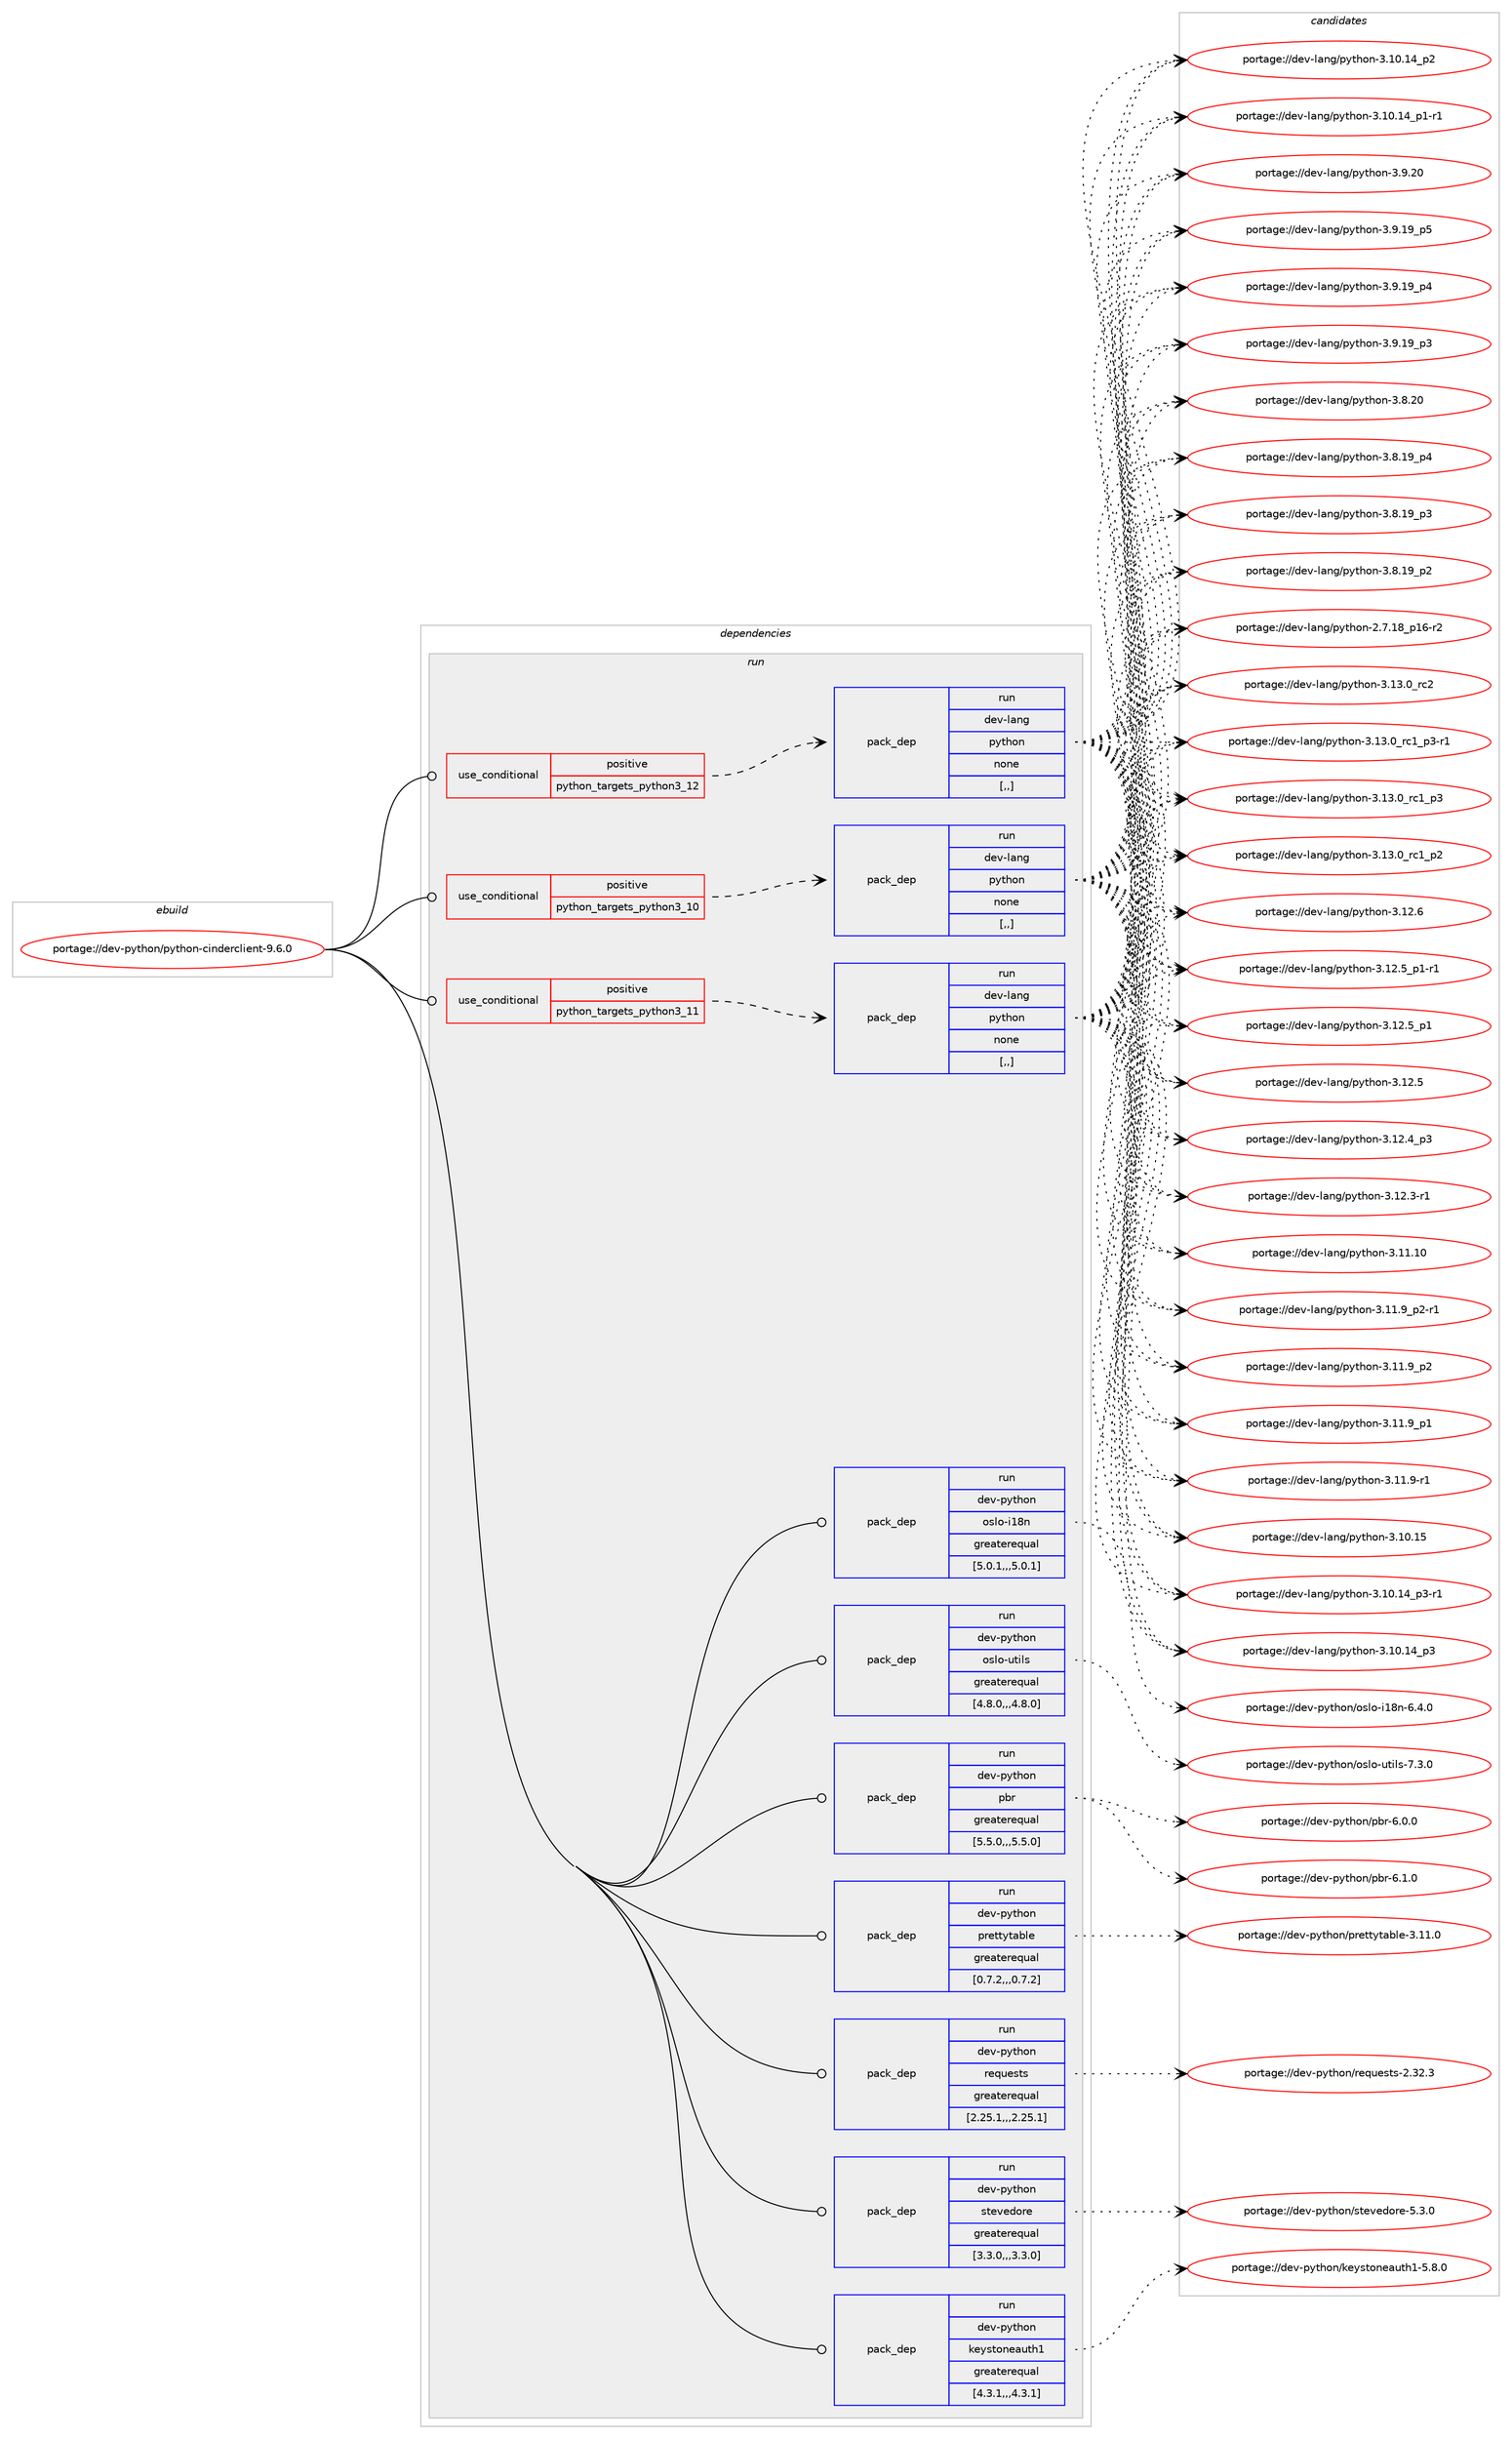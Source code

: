 digraph prolog {

# *************
# Graph options
# *************

newrank=true;
concentrate=true;
compound=true;
graph [rankdir=LR,fontname=Helvetica,fontsize=10,ranksep=1.5];#, ranksep=2.5, nodesep=0.2];
edge  [arrowhead=vee];
node  [fontname=Helvetica,fontsize=10];

# **********
# The ebuild
# **********

subgraph cluster_leftcol {
color=gray;
label=<<i>ebuild</i>>;
id [label="portage://dev-python/python-cinderclient-9.6.0", color=red, width=4, href="../dev-python/python-cinderclient-9.6.0.svg"];
}

# ****************
# The dependencies
# ****************

subgraph cluster_midcol {
color=gray;
label=<<i>dependencies</i>>;
subgraph cluster_compile {
fillcolor="#eeeeee";
style=filled;
label=<<i>compile</i>>;
}
subgraph cluster_compileandrun {
fillcolor="#eeeeee";
style=filled;
label=<<i>compile and run</i>>;
}
subgraph cluster_run {
fillcolor="#eeeeee";
style=filled;
label=<<i>run</i>>;
subgraph cond168788 {
dependency654959 [label=<<TABLE BORDER="0" CELLBORDER="1" CELLSPACING="0" CELLPADDING="4"><TR><TD ROWSPAN="3" CELLPADDING="10">use_conditional</TD></TR><TR><TD>positive</TD></TR><TR><TD>python_targets_python3_10</TD></TR></TABLE>>, shape=none, color=red];
subgraph pack481313 {
dependency654960 [label=<<TABLE BORDER="0" CELLBORDER="1" CELLSPACING="0" CELLPADDING="4" WIDTH="220"><TR><TD ROWSPAN="6" CELLPADDING="30">pack_dep</TD></TR><TR><TD WIDTH="110">run</TD></TR><TR><TD>dev-lang</TD></TR><TR><TD>python</TD></TR><TR><TD>none</TD></TR><TR><TD>[,,]</TD></TR></TABLE>>, shape=none, color=blue];
}
dependency654959:e -> dependency654960:w [weight=20,style="dashed",arrowhead="vee"];
}
id:e -> dependency654959:w [weight=20,style="solid",arrowhead="odot"];
subgraph cond168789 {
dependency654961 [label=<<TABLE BORDER="0" CELLBORDER="1" CELLSPACING="0" CELLPADDING="4"><TR><TD ROWSPAN="3" CELLPADDING="10">use_conditional</TD></TR><TR><TD>positive</TD></TR><TR><TD>python_targets_python3_11</TD></TR></TABLE>>, shape=none, color=red];
subgraph pack481314 {
dependency654962 [label=<<TABLE BORDER="0" CELLBORDER="1" CELLSPACING="0" CELLPADDING="4" WIDTH="220"><TR><TD ROWSPAN="6" CELLPADDING="30">pack_dep</TD></TR><TR><TD WIDTH="110">run</TD></TR><TR><TD>dev-lang</TD></TR><TR><TD>python</TD></TR><TR><TD>none</TD></TR><TR><TD>[,,]</TD></TR></TABLE>>, shape=none, color=blue];
}
dependency654961:e -> dependency654962:w [weight=20,style="dashed",arrowhead="vee"];
}
id:e -> dependency654961:w [weight=20,style="solid",arrowhead="odot"];
subgraph cond168790 {
dependency654963 [label=<<TABLE BORDER="0" CELLBORDER="1" CELLSPACING="0" CELLPADDING="4"><TR><TD ROWSPAN="3" CELLPADDING="10">use_conditional</TD></TR><TR><TD>positive</TD></TR><TR><TD>python_targets_python3_12</TD></TR></TABLE>>, shape=none, color=red];
subgraph pack481315 {
dependency654964 [label=<<TABLE BORDER="0" CELLBORDER="1" CELLSPACING="0" CELLPADDING="4" WIDTH="220"><TR><TD ROWSPAN="6" CELLPADDING="30">pack_dep</TD></TR><TR><TD WIDTH="110">run</TD></TR><TR><TD>dev-lang</TD></TR><TR><TD>python</TD></TR><TR><TD>none</TD></TR><TR><TD>[,,]</TD></TR></TABLE>>, shape=none, color=blue];
}
dependency654963:e -> dependency654964:w [weight=20,style="dashed",arrowhead="vee"];
}
id:e -> dependency654963:w [weight=20,style="solid",arrowhead="odot"];
subgraph pack481316 {
dependency654965 [label=<<TABLE BORDER="0" CELLBORDER="1" CELLSPACING="0" CELLPADDING="4" WIDTH="220"><TR><TD ROWSPAN="6" CELLPADDING="30">pack_dep</TD></TR><TR><TD WIDTH="110">run</TD></TR><TR><TD>dev-python</TD></TR><TR><TD>keystoneauth1</TD></TR><TR><TD>greaterequal</TD></TR><TR><TD>[4.3.1,,,4.3.1]</TD></TR></TABLE>>, shape=none, color=blue];
}
id:e -> dependency654965:w [weight=20,style="solid",arrowhead="odot"];
subgraph pack481317 {
dependency654966 [label=<<TABLE BORDER="0" CELLBORDER="1" CELLSPACING="0" CELLPADDING="4" WIDTH="220"><TR><TD ROWSPAN="6" CELLPADDING="30">pack_dep</TD></TR><TR><TD WIDTH="110">run</TD></TR><TR><TD>dev-python</TD></TR><TR><TD>oslo-i18n</TD></TR><TR><TD>greaterequal</TD></TR><TR><TD>[5.0.1,,,5.0.1]</TD></TR></TABLE>>, shape=none, color=blue];
}
id:e -> dependency654966:w [weight=20,style="solid",arrowhead="odot"];
subgraph pack481318 {
dependency654967 [label=<<TABLE BORDER="0" CELLBORDER="1" CELLSPACING="0" CELLPADDING="4" WIDTH="220"><TR><TD ROWSPAN="6" CELLPADDING="30">pack_dep</TD></TR><TR><TD WIDTH="110">run</TD></TR><TR><TD>dev-python</TD></TR><TR><TD>oslo-utils</TD></TR><TR><TD>greaterequal</TD></TR><TR><TD>[4.8.0,,,4.8.0]</TD></TR></TABLE>>, shape=none, color=blue];
}
id:e -> dependency654967:w [weight=20,style="solid",arrowhead="odot"];
subgraph pack481319 {
dependency654968 [label=<<TABLE BORDER="0" CELLBORDER="1" CELLSPACING="0" CELLPADDING="4" WIDTH="220"><TR><TD ROWSPAN="6" CELLPADDING="30">pack_dep</TD></TR><TR><TD WIDTH="110">run</TD></TR><TR><TD>dev-python</TD></TR><TR><TD>pbr</TD></TR><TR><TD>greaterequal</TD></TR><TR><TD>[5.5.0,,,5.5.0]</TD></TR></TABLE>>, shape=none, color=blue];
}
id:e -> dependency654968:w [weight=20,style="solid",arrowhead="odot"];
subgraph pack481320 {
dependency654969 [label=<<TABLE BORDER="0" CELLBORDER="1" CELLSPACING="0" CELLPADDING="4" WIDTH="220"><TR><TD ROWSPAN="6" CELLPADDING="30">pack_dep</TD></TR><TR><TD WIDTH="110">run</TD></TR><TR><TD>dev-python</TD></TR><TR><TD>prettytable</TD></TR><TR><TD>greaterequal</TD></TR><TR><TD>[0.7.2,,,0.7.2]</TD></TR></TABLE>>, shape=none, color=blue];
}
id:e -> dependency654969:w [weight=20,style="solid",arrowhead="odot"];
subgraph pack481321 {
dependency654970 [label=<<TABLE BORDER="0" CELLBORDER="1" CELLSPACING="0" CELLPADDING="4" WIDTH="220"><TR><TD ROWSPAN="6" CELLPADDING="30">pack_dep</TD></TR><TR><TD WIDTH="110">run</TD></TR><TR><TD>dev-python</TD></TR><TR><TD>requests</TD></TR><TR><TD>greaterequal</TD></TR><TR><TD>[2.25.1,,,2.25.1]</TD></TR></TABLE>>, shape=none, color=blue];
}
id:e -> dependency654970:w [weight=20,style="solid",arrowhead="odot"];
subgraph pack481322 {
dependency654971 [label=<<TABLE BORDER="0" CELLBORDER="1" CELLSPACING="0" CELLPADDING="4" WIDTH="220"><TR><TD ROWSPAN="6" CELLPADDING="30">pack_dep</TD></TR><TR><TD WIDTH="110">run</TD></TR><TR><TD>dev-python</TD></TR><TR><TD>stevedore</TD></TR><TR><TD>greaterequal</TD></TR><TR><TD>[3.3.0,,,3.3.0]</TD></TR></TABLE>>, shape=none, color=blue];
}
id:e -> dependency654971:w [weight=20,style="solid",arrowhead="odot"];
}
}

# **************
# The candidates
# **************

subgraph cluster_choices {
rank=same;
color=gray;
label=<<i>candidates</i>>;

subgraph choice481313 {
color=black;
nodesep=1;
choice10010111845108971101034711212111610411111045514649514648951149950 [label="portage://dev-lang/python-3.13.0_rc2", color=red, width=4,href="../dev-lang/python-3.13.0_rc2.svg"];
choice1001011184510897110103471121211161041111104551464951464895114994995112514511449 [label="portage://dev-lang/python-3.13.0_rc1_p3-r1", color=red, width=4,href="../dev-lang/python-3.13.0_rc1_p3-r1.svg"];
choice100101118451089711010347112121116104111110455146495146489511499499511251 [label="portage://dev-lang/python-3.13.0_rc1_p3", color=red, width=4,href="../dev-lang/python-3.13.0_rc1_p3.svg"];
choice100101118451089711010347112121116104111110455146495146489511499499511250 [label="portage://dev-lang/python-3.13.0_rc1_p2", color=red, width=4,href="../dev-lang/python-3.13.0_rc1_p2.svg"];
choice10010111845108971101034711212111610411111045514649504654 [label="portage://dev-lang/python-3.12.6", color=red, width=4,href="../dev-lang/python-3.12.6.svg"];
choice1001011184510897110103471121211161041111104551464950465395112494511449 [label="portage://dev-lang/python-3.12.5_p1-r1", color=red, width=4,href="../dev-lang/python-3.12.5_p1-r1.svg"];
choice100101118451089711010347112121116104111110455146495046539511249 [label="portage://dev-lang/python-3.12.5_p1", color=red, width=4,href="../dev-lang/python-3.12.5_p1.svg"];
choice10010111845108971101034711212111610411111045514649504653 [label="portage://dev-lang/python-3.12.5", color=red, width=4,href="../dev-lang/python-3.12.5.svg"];
choice100101118451089711010347112121116104111110455146495046529511251 [label="portage://dev-lang/python-3.12.4_p3", color=red, width=4,href="../dev-lang/python-3.12.4_p3.svg"];
choice100101118451089711010347112121116104111110455146495046514511449 [label="portage://dev-lang/python-3.12.3-r1", color=red, width=4,href="../dev-lang/python-3.12.3-r1.svg"];
choice1001011184510897110103471121211161041111104551464949464948 [label="portage://dev-lang/python-3.11.10", color=red, width=4,href="../dev-lang/python-3.11.10.svg"];
choice1001011184510897110103471121211161041111104551464949465795112504511449 [label="portage://dev-lang/python-3.11.9_p2-r1", color=red, width=4,href="../dev-lang/python-3.11.9_p2-r1.svg"];
choice100101118451089711010347112121116104111110455146494946579511250 [label="portage://dev-lang/python-3.11.9_p2", color=red, width=4,href="../dev-lang/python-3.11.9_p2.svg"];
choice100101118451089711010347112121116104111110455146494946579511249 [label="portage://dev-lang/python-3.11.9_p1", color=red, width=4,href="../dev-lang/python-3.11.9_p1.svg"];
choice100101118451089711010347112121116104111110455146494946574511449 [label="portage://dev-lang/python-3.11.9-r1", color=red, width=4,href="../dev-lang/python-3.11.9-r1.svg"];
choice1001011184510897110103471121211161041111104551464948464953 [label="portage://dev-lang/python-3.10.15", color=red, width=4,href="../dev-lang/python-3.10.15.svg"];
choice100101118451089711010347112121116104111110455146494846495295112514511449 [label="portage://dev-lang/python-3.10.14_p3-r1", color=red, width=4,href="../dev-lang/python-3.10.14_p3-r1.svg"];
choice10010111845108971101034711212111610411111045514649484649529511251 [label="portage://dev-lang/python-3.10.14_p3", color=red, width=4,href="../dev-lang/python-3.10.14_p3.svg"];
choice10010111845108971101034711212111610411111045514649484649529511250 [label="portage://dev-lang/python-3.10.14_p2", color=red, width=4,href="../dev-lang/python-3.10.14_p2.svg"];
choice100101118451089711010347112121116104111110455146494846495295112494511449 [label="portage://dev-lang/python-3.10.14_p1-r1", color=red, width=4,href="../dev-lang/python-3.10.14_p1-r1.svg"];
choice10010111845108971101034711212111610411111045514657465048 [label="portage://dev-lang/python-3.9.20", color=red, width=4,href="../dev-lang/python-3.9.20.svg"];
choice100101118451089711010347112121116104111110455146574649579511253 [label="portage://dev-lang/python-3.9.19_p5", color=red, width=4,href="../dev-lang/python-3.9.19_p5.svg"];
choice100101118451089711010347112121116104111110455146574649579511252 [label="portage://dev-lang/python-3.9.19_p4", color=red, width=4,href="../dev-lang/python-3.9.19_p4.svg"];
choice100101118451089711010347112121116104111110455146574649579511251 [label="portage://dev-lang/python-3.9.19_p3", color=red, width=4,href="../dev-lang/python-3.9.19_p3.svg"];
choice10010111845108971101034711212111610411111045514656465048 [label="portage://dev-lang/python-3.8.20", color=red, width=4,href="../dev-lang/python-3.8.20.svg"];
choice100101118451089711010347112121116104111110455146564649579511252 [label="portage://dev-lang/python-3.8.19_p4", color=red, width=4,href="../dev-lang/python-3.8.19_p4.svg"];
choice100101118451089711010347112121116104111110455146564649579511251 [label="portage://dev-lang/python-3.8.19_p3", color=red, width=4,href="../dev-lang/python-3.8.19_p3.svg"];
choice100101118451089711010347112121116104111110455146564649579511250 [label="portage://dev-lang/python-3.8.19_p2", color=red, width=4,href="../dev-lang/python-3.8.19_p2.svg"];
choice100101118451089711010347112121116104111110455046554649569511249544511450 [label="portage://dev-lang/python-2.7.18_p16-r2", color=red, width=4,href="../dev-lang/python-2.7.18_p16-r2.svg"];
dependency654960:e -> choice10010111845108971101034711212111610411111045514649514648951149950:w [style=dotted,weight="100"];
dependency654960:e -> choice1001011184510897110103471121211161041111104551464951464895114994995112514511449:w [style=dotted,weight="100"];
dependency654960:e -> choice100101118451089711010347112121116104111110455146495146489511499499511251:w [style=dotted,weight="100"];
dependency654960:e -> choice100101118451089711010347112121116104111110455146495146489511499499511250:w [style=dotted,weight="100"];
dependency654960:e -> choice10010111845108971101034711212111610411111045514649504654:w [style=dotted,weight="100"];
dependency654960:e -> choice1001011184510897110103471121211161041111104551464950465395112494511449:w [style=dotted,weight="100"];
dependency654960:e -> choice100101118451089711010347112121116104111110455146495046539511249:w [style=dotted,weight="100"];
dependency654960:e -> choice10010111845108971101034711212111610411111045514649504653:w [style=dotted,weight="100"];
dependency654960:e -> choice100101118451089711010347112121116104111110455146495046529511251:w [style=dotted,weight="100"];
dependency654960:e -> choice100101118451089711010347112121116104111110455146495046514511449:w [style=dotted,weight="100"];
dependency654960:e -> choice1001011184510897110103471121211161041111104551464949464948:w [style=dotted,weight="100"];
dependency654960:e -> choice1001011184510897110103471121211161041111104551464949465795112504511449:w [style=dotted,weight="100"];
dependency654960:e -> choice100101118451089711010347112121116104111110455146494946579511250:w [style=dotted,weight="100"];
dependency654960:e -> choice100101118451089711010347112121116104111110455146494946579511249:w [style=dotted,weight="100"];
dependency654960:e -> choice100101118451089711010347112121116104111110455146494946574511449:w [style=dotted,weight="100"];
dependency654960:e -> choice1001011184510897110103471121211161041111104551464948464953:w [style=dotted,weight="100"];
dependency654960:e -> choice100101118451089711010347112121116104111110455146494846495295112514511449:w [style=dotted,weight="100"];
dependency654960:e -> choice10010111845108971101034711212111610411111045514649484649529511251:w [style=dotted,weight="100"];
dependency654960:e -> choice10010111845108971101034711212111610411111045514649484649529511250:w [style=dotted,weight="100"];
dependency654960:e -> choice100101118451089711010347112121116104111110455146494846495295112494511449:w [style=dotted,weight="100"];
dependency654960:e -> choice10010111845108971101034711212111610411111045514657465048:w [style=dotted,weight="100"];
dependency654960:e -> choice100101118451089711010347112121116104111110455146574649579511253:w [style=dotted,weight="100"];
dependency654960:e -> choice100101118451089711010347112121116104111110455146574649579511252:w [style=dotted,weight="100"];
dependency654960:e -> choice100101118451089711010347112121116104111110455146574649579511251:w [style=dotted,weight="100"];
dependency654960:e -> choice10010111845108971101034711212111610411111045514656465048:w [style=dotted,weight="100"];
dependency654960:e -> choice100101118451089711010347112121116104111110455146564649579511252:w [style=dotted,weight="100"];
dependency654960:e -> choice100101118451089711010347112121116104111110455146564649579511251:w [style=dotted,weight="100"];
dependency654960:e -> choice100101118451089711010347112121116104111110455146564649579511250:w [style=dotted,weight="100"];
dependency654960:e -> choice100101118451089711010347112121116104111110455046554649569511249544511450:w [style=dotted,weight="100"];
}
subgraph choice481314 {
color=black;
nodesep=1;
choice10010111845108971101034711212111610411111045514649514648951149950 [label="portage://dev-lang/python-3.13.0_rc2", color=red, width=4,href="../dev-lang/python-3.13.0_rc2.svg"];
choice1001011184510897110103471121211161041111104551464951464895114994995112514511449 [label="portage://dev-lang/python-3.13.0_rc1_p3-r1", color=red, width=4,href="../dev-lang/python-3.13.0_rc1_p3-r1.svg"];
choice100101118451089711010347112121116104111110455146495146489511499499511251 [label="portage://dev-lang/python-3.13.0_rc1_p3", color=red, width=4,href="../dev-lang/python-3.13.0_rc1_p3.svg"];
choice100101118451089711010347112121116104111110455146495146489511499499511250 [label="portage://dev-lang/python-3.13.0_rc1_p2", color=red, width=4,href="../dev-lang/python-3.13.0_rc1_p2.svg"];
choice10010111845108971101034711212111610411111045514649504654 [label="portage://dev-lang/python-3.12.6", color=red, width=4,href="../dev-lang/python-3.12.6.svg"];
choice1001011184510897110103471121211161041111104551464950465395112494511449 [label="portage://dev-lang/python-3.12.5_p1-r1", color=red, width=4,href="../dev-lang/python-3.12.5_p1-r1.svg"];
choice100101118451089711010347112121116104111110455146495046539511249 [label="portage://dev-lang/python-3.12.5_p1", color=red, width=4,href="../dev-lang/python-3.12.5_p1.svg"];
choice10010111845108971101034711212111610411111045514649504653 [label="portage://dev-lang/python-3.12.5", color=red, width=4,href="../dev-lang/python-3.12.5.svg"];
choice100101118451089711010347112121116104111110455146495046529511251 [label="portage://dev-lang/python-3.12.4_p3", color=red, width=4,href="../dev-lang/python-3.12.4_p3.svg"];
choice100101118451089711010347112121116104111110455146495046514511449 [label="portage://dev-lang/python-3.12.3-r1", color=red, width=4,href="../dev-lang/python-3.12.3-r1.svg"];
choice1001011184510897110103471121211161041111104551464949464948 [label="portage://dev-lang/python-3.11.10", color=red, width=4,href="../dev-lang/python-3.11.10.svg"];
choice1001011184510897110103471121211161041111104551464949465795112504511449 [label="portage://dev-lang/python-3.11.9_p2-r1", color=red, width=4,href="../dev-lang/python-3.11.9_p2-r1.svg"];
choice100101118451089711010347112121116104111110455146494946579511250 [label="portage://dev-lang/python-3.11.9_p2", color=red, width=4,href="../dev-lang/python-3.11.9_p2.svg"];
choice100101118451089711010347112121116104111110455146494946579511249 [label="portage://dev-lang/python-3.11.9_p1", color=red, width=4,href="../dev-lang/python-3.11.9_p1.svg"];
choice100101118451089711010347112121116104111110455146494946574511449 [label="portage://dev-lang/python-3.11.9-r1", color=red, width=4,href="../dev-lang/python-3.11.9-r1.svg"];
choice1001011184510897110103471121211161041111104551464948464953 [label="portage://dev-lang/python-3.10.15", color=red, width=4,href="../dev-lang/python-3.10.15.svg"];
choice100101118451089711010347112121116104111110455146494846495295112514511449 [label="portage://dev-lang/python-3.10.14_p3-r1", color=red, width=4,href="../dev-lang/python-3.10.14_p3-r1.svg"];
choice10010111845108971101034711212111610411111045514649484649529511251 [label="portage://dev-lang/python-3.10.14_p3", color=red, width=4,href="../dev-lang/python-3.10.14_p3.svg"];
choice10010111845108971101034711212111610411111045514649484649529511250 [label="portage://dev-lang/python-3.10.14_p2", color=red, width=4,href="../dev-lang/python-3.10.14_p2.svg"];
choice100101118451089711010347112121116104111110455146494846495295112494511449 [label="portage://dev-lang/python-3.10.14_p1-r1", color=red, width=4,href="../dev-lang/python-3.10.14_p1-r1.svg"];
choice10010111845108971101034711212111610411111045514657465048 [label="portage://dev-lang/python-3.9.20", color=red, width=4,href="../dev-lang/python-3.9.20.svg"];
choice100101118451089711010347112121116104111110455146574649579511253 [label="portage://dev-lang/python-3.9.19_p5", color=red, width=4,href="../dev-lang/python-3.9.19_p5.svg"];
choice100101118451089711010347112121116104111110455146574649579511252 [label="portage://dev-lang/python-3.9.19_p4", color=red, width=4,href="../dev-lang/python-3.9.19_p4.svg"];
choice100101118451089711010347112121116104111110455146574649579511251 [label="portage://dev-lang/python-3.9.19_p3", color=red, width=4,href="../dev-lang/python-3.9.19_p3.svg"];
choice10010111845108971101034711212111610411111045514656465048 [label="portage://dev-lang/python-3.8.20", color=red, width=4,href="../dev-lang/python-3.8.20.svg"];
choice100101118451089711010347112121116104111110455146564649579511252 [label="portage://dev-lang/python-3.8.19_p4", color=red, width=4,href="../dev-lang/python-3.8.19_p4.svg"];
choice100101118451089711010347112121116104111110455146564649579511251 [label="portage://dev-lang/python-3.8.19_p3", color=red, width=4,href="../dev-lang/python-3.8.19_p3.svg"];
choice100101118451089711010347112121116104111110455146564649579511250 [label="portage://dev-lang/python-3.8.19_p2", color=red, width=4,href="../dev-lang/python-3.8.19_p2.svg"];
choice100101118451089711010347112121116104111110455046554649569511249544511450 [label="portage://dev-lang/python-2.7.18_p16-r2", color=red, width=4,href="../dev-lang/python-2.7.18_p16-r2.svg"];
dependency654962:e -> choice10010111845108971101034711212111610411111045514649514648951149950:w [style=dotted,weight="100"];
dependency654962:e -> choice1001011184510897110103471121211161041111104551464951464895114994995112514511449:w [style=dotted,weight="100"];
dependency654962:e -> choice100101118451089711010347112121116104111110455146495146489511499499511251:w [style=dotted,weight="100"];
dependency654962:e -> choice100101118451089711010347112121116104111110455146495146489511499499511250:w [style=dotted,weight="100"];
dependency654962:e -> choice10010111845108971101034711212111610411111045514649504654:w [style=dotted,weight="100"];
dependency654962:e -> choice1001011184510897110103471121211161041111104551464950465395112494511449:w [style=dotted,weight="100"];
dependency654962:e -> choice100101118451089711010347112121116104111110455146495046539511249:w [style=dotted,weight="100"];
dependency654962:e -> choice10010111845108971101034711212111610411111045514649504653:w [style=dotted,weight="100"];
dependency654962:e -> choice100101118451089711010347112121116104111110455146495046529511251:w [style=dotted,weight="100"];
dependency654962:e -> choice100101118451089711010347112121116104111110455146495046514511449:w [style=dotted,weight="100"];
dependency654962:e -> choice1001011184510897110103471121211161041111104551464949464948:w [style=dotted,weight="100"];
dependency654962:e -> choice1001011184510897110103471121211161041111104551464949465795112504511449:w [style=dotted,weight="100"];
dependency654962:e -> choice100101118451089711010347112121116104111110455146494946579511250:w [style=dotted,weight="100"];
dependency654962:e -> choice100101118451089711010347112121116104111110455146494946579511249:w [style=dotted,weight="100"];
dependency654962:e -> choice100101118451089711010347112121116104111110455146494946574511449:w [style=dotted,weight="100"];
dependency654962:e -> choice1001011184510897110103471121211161041111104551464948464953:w [style=dotted,weight="100"];
dependency654962:e -> choice100101118451089711010347112121116104111110455146494846495295112514511449:w [style=dotted,weight="100"];
dependency654962:e -> choice10010111845108971101034711212111610411111045514649484649529511251:w [style=dotted,weight="100"];
dependency654962:e -> choice10010111845108971101034711212111610411111045514649484649529511250:w [style=dotted,weight="100"];
dependency654962:e -> choice100101118451089711010347112121116104111110455146494846495295112494511449:w [style=dotted,weight="100"];
dependency654962:e -> choice10010111845108971101034711212111610411111045514657465048:w [style=dotted,weight="100"];
dependency654962:e -> choice100101118451089711010347112121116104111110455146574649579511253:w [style=dotted,weight="100"];
dependency654962:e -> choice100101118451089711010347112121116104111110455146574649579511252:w [style=dotted,weight="100"];
dependency654962:e -> choice100101118451089711010347112121116104111110455146574649579511251:w [style=dotted,weight="100"];
dependency654962:e -> choice10010111845108971101034711212111610411111045514656465048:w [style=dotted,weight="100"];
dependency654962:e -> choice100101118451089711010347112121116104111110455146564649579511252:w [style=dotted,weight="100"];
dependency654962:e -> choice100101118451089711010347112121116104111110455146564649579511251:w [style=dotted,weight="100"];
dependency654962:e -> choice100101118451089711010347112121116104111110455146564649579511250:w [style=dotted,weight="100"];
dependency654962:e -> choice100101118451089711010347112121116104111110455046554649569511249544511450:w [style=dotted,weight="100"];
}
subgraph choice481315 {
color=black;
nodesep=1;
choice10010111845108971101034711212111610411111045514649514648951149950 [label="portage://dev-lang/python-3.13.0_rc2", color=red, width=4,href="../dev-lang/python-3.13.0_rc2.svg"];
choice1001011184510897110103471121211161041111104551464951464895114994995112514511449 [label="portage://dev-lang/python-3.13.0_rc1_p3-r1", color=red, width=4,href="../dev-lang/python-3.13.0_rc1_p3-r1.svg"];
choice100101118451089711010347112121116104111110455146495146489511499499511251 [label="portage://dev-lang/python-3.13.0_rc1_p3", color=red, width=4,href="../dev-lang/python-3.13.0_rc1_p3.svg"];
choice100101118451089711010347112121116104111110455146495146489511499499511250 [label="portage://dev-lang/python-3.13.0_rc1_p2", color=red, width=4,href="../dev-lang/python-3.13.0_rc1_p2.svg"];
choice10010111845108971101034711212111610411111045514649504654 [label="portage://dev-lang/python-3.12.6", color=red, width=4,href="../dev-lang/python-3.12.6.svg"];
choice1001011184510897110103471121211161041111104551464950465395112494511449 [label="portage://dev-lang/python-3.12.5_p1-r1", color=red, width=4,href="../dev-lang/python-3.12.5_p1-r1.svg"];
choice100101118451089711010347112121116104111110455146495046539511249 [label="portage://dev-lang/python-3.12.5_p1", color=red, width=4,href="../dev-lang/python-3.12.5_p1.svg"];
choice10010111845108971101034711212111610411111045514649504653 [label="portage://dev-lang/python-3.12.5", color=red, width=4,href="../dev-lang/python-3.12.5.svg"];
choice100101118451089711010347112121116104111110455146495046529511251 [label="portage://dev-lang/python-3.12.4_p3", color=red, width=4,href="../dev-lang/python-3.12.4_p3.svg"];
choice100101118451089711010347112121116104111110455146495046514511449 [label="portage://dev-lang/python-3.12.3-r1", color=red, width=4,href="../dev-lang/python-3.12.3-r1.svg"];
choice1001011184510897110103471121211161041111104551464949464948 [label="portage://dev-lang/python-3.11.10", color=red, width=4,href="../dev-lang/python-3.11.10.svg"];
choice1001011184510897110103471121211161041111104551464949465795112504511449 [label="portage://dev-lang/python-3.11.9_p2-r1", color=red, width=4,href="../dev-lang/python-3.11.9_p2-r1.svg"];
choice100101118451089711010347112121116104111110455146494946579511250 [label="portage://dev-lang/python-3.11.9_p2", color=red, width=4,href="../dev-lang/python-3.11.9_p2.svg"];
choice100101118451089711010347112121116104111110455146494946579511249 [label="portage://dev-lang/python-3.11.9_p1", color=red, width=4,href="../dev-lang/python-3.11.9_p1.svg"];
choice100101118451089711010347112121116104111110455146494946574511449 [label="portage://dev-lang/python-3.11.9-r1", color=red, width=4,href="../dev-lang/python-3.11.9-r1.svg"];
choice1001011184510897110103471121211161041111104551464948464953 [label="portage://dev-lang/python-3.10.15", color=red, width=4,href="../dev-lang/python-3.10.15.svg"];
choice100101118451089711010347112121116104111110455146494846495295112514511449 [label="portage://dev-lang/python-3.10.14_p3-r1", color=red, width=4,href="../dev-lang/python-3.10.14_p3-r1.svg"];
choice10010111845108971101034711212111610411111045514649484649529511251 [label="portage://dev-lang/python-3.10.14_p3", color=red, width=4,href="../dev-lang/python-3.10.14_p3.svg"];
choice10010111845108971101034711212111610411111045514649484649529511250 [label="portage://dev-lang/python-3.10.14_p2", color=red, width=4,href="../dev-lang/python-3.10.14_p2.svg"];
choice100101118451089711010347112121116104111110455146494846495295112494511449 [label="portage://dev-lang/python-3.10.14_p1-r1", color=red, width=4,href="../dev-lang/python-3.10.14_p1-r1.svg"];
choice10010111845108971101034711212111610411111045514657465048 [label="portage://dev-lang/python-3.9.20", color=red, width=4,href="../dev-lang/python-3.9.20.svg"];
choice100101118451089711010347112121116104111110455146574649579511253 [label="portage://dev-lang/python-3.9.19_p5", color=red, width=4,href="../dev-lang/python-3.9.19_p5.svg"];
choice100101118451089711010347112121116104111110455146574649579511252 [label="portage://dev-lang/python-3.9.19_p4", color=red, width=4,href="../dev-lang/python-3.9.19_p4.svg"];
choice100101118451089711010347112121116104111110455146574649579511251 [label="portage://dev-lang/python-3.9.19_p3", color=red, width=4,href="../dev-lang/python-3.9.19_p3.svg"];
choice10010111845108971101034711212111610411111045514656465048 [label="portage://dev-lang/python-3.8.20", color=red, width=4,href="../dev-lang/python-3.8.20.svg"];
choice100101118451089711010347112121116104111110455146564649579511252 [label="portage://dev-lang/python-3.8.19_p4", color=red, width=4,href="../dev-lang/python-3.8.19_p4.svg"];
choice100101118451089711010347112121116104111110455146564649579511251 [label="portage://dev-lang/python-3.8.19_p3", color=red, width=4,href="../dev-lang/python-3.8.19_p3.svg"];
choice100101118451089711010347112121116104111110455146564649579511250 [label="portage://dev-lang/python-3.8.19_p2", color=red, width=4,href="../dev-lang/python-3.8.19_p2.svg"];
choice100101118451089711010347112121116104111110455046554649569511249544511450 [label="portage://dev-lang/python-2.7.18_p16-r2", color=red, width=4,href="../dev-lang/python-2.7.18_p16-r2.svg"];
dependency654964:e -> choice10010111845108971101034711212111610411111045514649514648951149950:w [style=dotted,weight="100"];
dependency654964:e -> choice1001011184510897110103471121211161041111104551464951464895114994995112514511449:w [style=dotted,weight="100"];
dependency654964:e -> choice100101118451089711010347112121116104111110455146495146489511499499511251:w [style=dotted,weight="100"];
dependency654964:e -> choice100101118451089711010347112121116104111110455146495146489511499499511250:w [style=dotted,weight="100"];
dependency654964:e -> choice10010111845108971101034711212111610411111045514649504654:w [style=dotted,weight="100"];
dependency654964:e -> choice1001011184510897110103471121211161041111104551464950465395112494511449:w [style=dotted,weight="100"];
dependency654964:e -> choice100101118451089711010347112121116104111110455146495046539511249:w [style=dotted,weight="100"];
dependency654964:e -> choice10010111845108971101034711212111610411111045514649504653:w [style=dotted,weight="100"];
dependency654964:e -> choice100101118451089711010347112121116104111110455146495046529511251:w [style=dotted,weight="100"];
dependency654964:e -> choice100101118451089711010347112121116104111110455146495046514511449:w [style=dotted,weight="100"];
dependency654964:e -> choice1001011184510897110103471121211161041111104551464949464948:w [style=dotted,weight="100"];
dependency654964:e -> choice1001011184510897110103471121211161041111104551464949465795112504511449:w [style=dotted,weight="100"];
dependency654964:e -> choice100101118451089711010347112121116104111110455146494946579511250:w [style=dotted,weight="100"];
dependency654964:e -> choice100101118451089711010347112121116104111110455146494946579511249:w [style=dotted,weight="100"];
dependency654964:e -> choice100101118451089711010347112121116104111110455146494946574511449:w [style=dotted,weight="100"];
dependency654964:e -> choice1001011184510897110103471121211161041111104551464948464953:w [style=dotted,weight="100"];
dependency654964:e -> choice100101118451089711010347112121116104111110455146494846495295112514511449:w [style=dotted,weight="100"];
dependency654964:e -> choice10010111845108971101034711212111610411111045514649484649529511251:w [style=dotted,weight="100"];
dependency654964:e -> choice10010111845108971101034711212111610411111045514649484649529511250:w [style=dotted,weight="100"];
dependency654964:e -> choice100101118451089711010347112121116104111110455146494846495295112494511449:w [style=dotted,weight="100"];
dependency654964:e -> choice10010111845108971101034711212111610411111045514657465048:w [style=dotted,weight="100"];
dependency654964:e -> choice100101118451089711010347112121116104111110455146574649579511253:w [style=dotted,weight="100"];
dependency654964:e -> choice100101118451089711010347112121116104111110455146574649579511252:w [style=dotted,weight="100"];
dependency654964:e -> choice100101118451089711010347112121116104111110455146574649579511251:w [style=dotted,weight="100"];
dependency654964:e -> choice10010111845108971101034711212111610411111045514656465048:w [style=dotted,weight="100"];
dependency654964:e -> choice100101118451089711010347112121116104111110455146564649579511252:w [style=dotted,weight="100"];
dependency654964:e -> choice100101118451089711010347112121116104111110455146564649579511251:w [style=dotted,weight="100"];
dependency654964:e -> choice100101118451089711010347112121116104111110455146564649579511250:w [style=dotted,weight="100"];
dependency654964:e -> choice100101118451089711010347112121116104111110455046554649569511249544511450:w [style=dotted,weight="100"];
}
subgraph choice481316 {
color=black;
nodesep=1;
choice10010111845112121116104111110471071011211151161111101019711711610449455346564648 [label="portage://dev-python/keystoneauth1-5.8.0", color=red, width=4,href="../dev-python/keystoneauth1-5.8.0.svg"];
dependency654965:e -> choice10010111845112121116104111110471071011211151161111101019711711610449455346564648:w [style=dotted,weight="100"];
}
subgraph choice481317 {
color=black;
nodesep=1;
choice1001011184511212111610411111047111115108111451054956110455446524648 [label="portage://dev-python/oslo-i18n-6.4.0", color=red, width=4,href="../dev-python/oslo-i18n-6.4.0.svg"];
dependency654966:e -> choice1001011184511212111610411111047111115108111451054956110455446524648:w [style=dotted,weight="100"];
}
subgraph choice481318 {
color=black;
nodesep=1;
choice100101118451121211161041111104711111510811145117116105108115455546514648 [label="portage://dev-python/oslo-utils-7.3.0", color=red, width=4,href="../dev-python/oslo-utils-7.3.0.svg"];
dependency654967:e -> choice100101118451121211161041111104711111510811145117116105108115455546514648:w [style=dotted,weight="100"];
}
subgraph choice481319 {
color=black;
nodesep=1;
choice100101118451121211161041111104711298114455446494648 [label="portage://dev-python/pbr-6.1.0", color=red, width=4,href="../dev-python/pbr-6.1.0.svg"];
choice100101118451121211161041111104711298114455446484648 [label="portage://dev-python/pbr-6.0.0", color=red, width=4,href="../dev-python/pbr-6.0.0.svg"];
dependency654968:e -> choice100101118451121211161041111104711298114455446494648:w [style=dotted,weight="100"];
dependency654968:e -> choice100101118451121211161041111104711298114455446484648:w [style=dotted,weight="100"];
}
subgraph choice481320 {
color=black;
nodesep=1;
choice1001011184511212111610411111047112114101116116121116979810810145514649494648 [label="portage://dev-python/prettytable-3.11.0", color=red, width=4,href="../dev-python/prettytable-3.11.0.svg"];
dependency654969:e -> choice1001011184511212111610411111047112114101116116121116979810810145514649494648:w [style=dotted,weight="100"];
}
subgraph choice481321 {
color=black;
nodesep=1;
choice100101118451121211161041111104711410111311710111511611545504651504651 [label="portage://dev-python/requests-2.32.3", color=red, width=4,href="../dev-python/requests-2.32.3.svg"];
dependency654970:e -> choice100101118451121211161041111104711410111311710111511611545504651504651:w [style=dotted,weight="100"];
}
subgraph choice481322 {
color=black;
nodesep=1;
choice1001011184511212111610411111047115116101118101100111114101455346514648 [label="portage://dev-python/stevedore-5.3.0", color=red, width=4,href="../dev-python/stevedore-5.3.0.svg"];
dependency654971:e -> choice1001011184511212111610411111047115116101118101100111114101455346514648:w [style=dotted,weight="100"];
}
}

}
